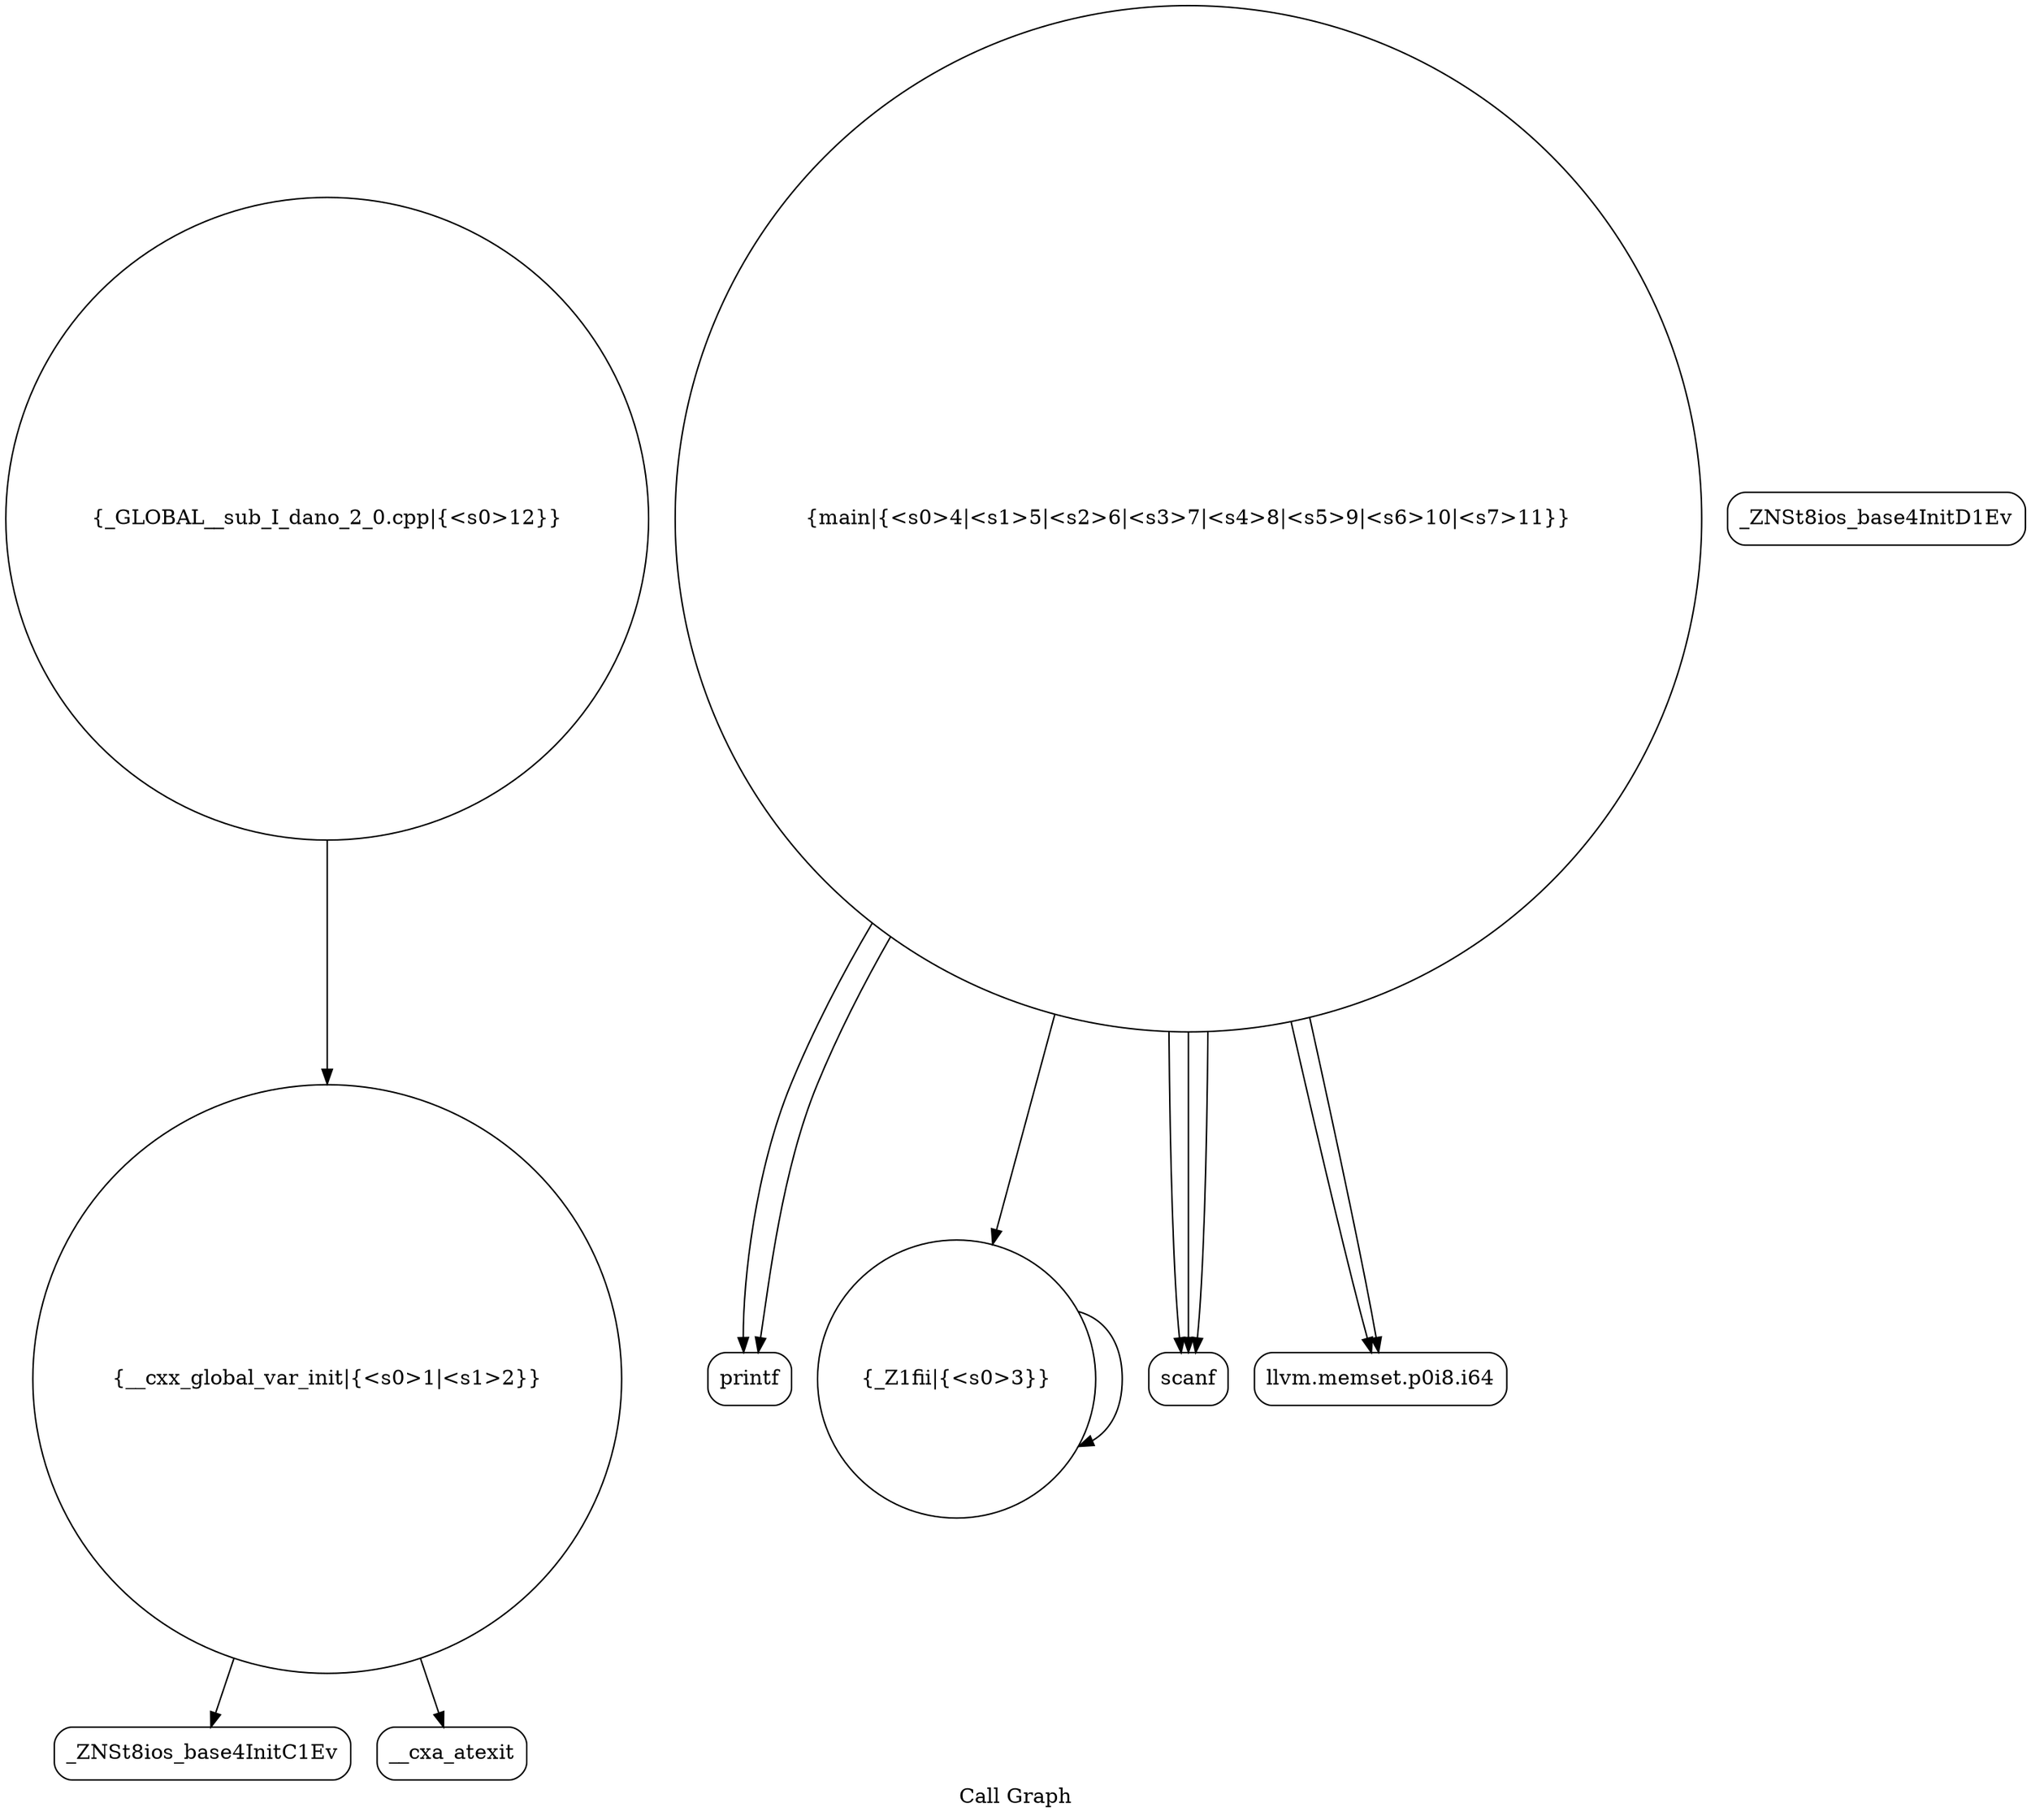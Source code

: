 digraph "Call Graph" {
	label="Call Graph";

	Node0x558de59e62c0 [shape=record,shape=circle,label="{__cxx_global_var_init|{<s0>1|<s1>2}}"];
	Node0x558de59e62c0:s0 -> Node0x558de59e6750[color=black];
	Node0x558de59e62c0:s1 -> Node0x558de59e6850[color=black];
	Node0x558de59e6a50 [shape=record,shape=Mrecord,label="{printf}"];
	Node0x558de59e67d0 [shape=record,shape=Mrecord,label="{_ZNSt8ios_base4InitD1Ev}"];
	Node0x558de59e6b50 [shape=record,shape=circle,label="{_GLOBAL__sub_I_dano_2_0.cpp|{<s0>12}}"];
	Node0x558de59e6b50:s0 -> Node0x558de59e62c0[color=black];
	Node0x558de59e68d0 [shape=record,shape=circle,label="{_Z1fii|{<s0>3}}"];
	Node0x558de59e68d0:s0 -> Node0x558de59e68d0[color=black];
	Node0x558de59e69d0 [shape=record,shape=Mrecord,label="{scanf}"];
	Node0x558de59e6750 [shape=record,shape=Mrecord,label="{_ZNSt8ios_base4InitC1Ev}"];
	Node0x558de59e6ad0 [shape=record,shape=Mrecord,label="{llvm.memset.p0i8.i64}"];
	Node0x558de59e6850 [shape=record,shape=Mrecord,label="{__cxa_atexit}"];
	Node0x558de59e6950 [shape=record,shape=circle,label="{main|{<s0>4|<s1>5|<s2>6|<s3>7|<s4>8|<s5>9|<s6>10|<s7>11}}"];
	Node0x558de59e6950:s0 -> Node0x558de59e69d0[color=black];
	Node0x558de59e6950:s1 -> Node0x558de59e6a50[color=black];
	Node0x558de59e6950:s2 -> Node0x558de59e69d0[color=black];
	Node0x558de59e6950:s3 -> Node0x558de59e6ad0[color=black];
	Node0x558de59e6950:s4 -> Node0x558de59e69d0[color=black];
	Node0x558de59e6950:s5 -> Node0x558de59e6ad0[color=black];
	Node0x558de59e6950:s6 -> Node0x558de59e68d0[color=black];
	Node0x558de59e6950:s7 -> Node0x558de59e6a50[color=black];
}
